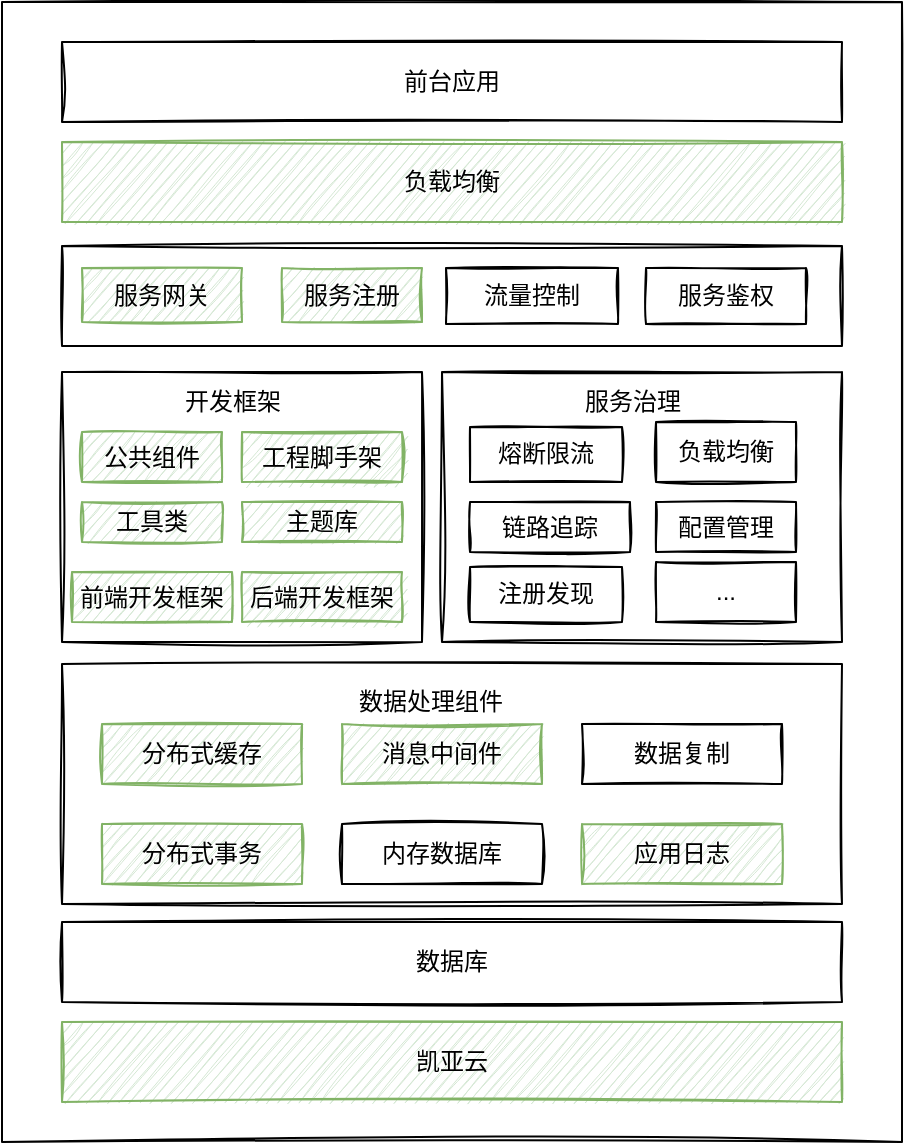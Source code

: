 <mxfile version="20.4.0" type="github" pages="3">
  <diagram id="l3sCK_NAAujHn3f9pkKb" name="技术中台">
    <mxGraphModel dx="1426" dy="744" grid="1" gridSize="10" guides="1" tooltips="1" connect="1" arrows="1" fold="1" page="1" pageScale="1" pageWidth="827" pageHeight="1169" math="0" shadow="0">
      <root>
        <mxCell id="0" />
        <mxCell id="1" parent="0" />
        <mxCell id="Of3mLWJnAgrXcZWGTXzu-31" value="" style="rounded=0;whiteSpace=wrap;html=1;sketch=1;hachureGap=4;jiggle=2;fontFamily=Architects Daughter;fontSource=https%3A%2F%2Ffonts.googleapis.com%2Fcss%3Ffamily%3DArchitects%2BDaughter;fontSize=12;" vertex="1" parent="1">
          <mxGeometry x="180" y="60" width="450" height="570" as="geometry" />
        </mxCell>
        <mxCell id="Of3mLWJnAgrXcZWGTXzu-2" value="前台应用" style="rounded=0;whiteSpace=wrap;html=1;sketch=1;" vertex="1" parent="1">
          <mxGeometry x="210" y="80" width="390" height="40" as="geometry" />
        </mxCell>
        <mxCell id="Of3mLWJnAgrXcZWGTXzu-3" value="负载均衡" style="rounded=0;whiteSpace=wrap;html=1;sketch=1;fillColor=#d5e8d4;strokeColor=#82b366;" vertex="1" parent="1">
          <mxGeometry x="210" y="130" width="390" height="40" as="geometry" />
        </mxCell>
        <mxCell id="Of3mLWJnAgrXcZWGTXzu-4" value="" style="rounded=0;whiteSpace=wrap;html=1;sketch=1;" vertex="1" parent="1">
          <mxGeometry x="210" y="182" width="390" height="50" as="geometry" />
        </mxCell>
        <mxCell id="Of3mLWJnAgrXcZWGTXzu-5" value="服务注册" style="rounded=0;whiteSpace=wrap;html=1;sketch=1;fillColor=#d5e8d4;strokeColor=#82b366;" vertex="1" parent="1">
          <mxGeometry x="320" y="193" width="70" height="27" as="geometry" />
        </mxCell>
        <mxCell id="Of3mLWJnAgrXcZWGTXzu-6" value="流量控制" style="rounded=0;whiteSpace=wrap;html=1;sketch=1;" vertex="1" parent="1">
          <mxGeometry x="402" y="193" width="86" height="28" as="geometry" />
        </mxCell>
        <mxCell id="Of3mLWJnAgrXcZWGTXzu-7" value="服务鉴权" style="rounded=0;whiteSpace=wrap;html=1;sketch=1;" vertex="1" parent="1">
          <mxGeometry x="502" y="193" width="80" height="28" as="geometry" />
        </mxCell>
        <mxCell id="Of3mLWJnAgrXcZWGTXzu-8" value="" style="rounded=0;whiteSpace=wrap;html=1;sketch=1;" vertex="1" parent="1">
          <mxGeometry x="210" y="245" width="180" height="135" as="geometry" />
        </mxCell>
        <mxCell id="Of3mLWJnAgrXcZWGTXzu-9" value="前端开发框架" style="rounded=0;whiteSpace=wrap;html=1;sketch=1;fillColor=#d5e8d4;strokeColor=#82b366;" vertex="1" parent="1">
          <mxGeometry x="215" y="345" width="80" height="25" as="geometry" />
        </mxCell>
        <mxCell id="Of3mLWJnAgrXcZWGTXzu-10" value="后端开发框架" style="rounded=0;whiteSpace=wrap;html=1;sketch=1;fillColor=#d5e8d4;strokeColor=#82b366;" vertex="1" parent="1">
          <mxGeometry x="300" y="345" width="80" height="25" as="geometry" />
        </mxCell>
        <mxCell id="Of3mLWJnAgrXcZWGTXzu-11" value="开发框架" style="text;html=1;resizable=0;autosize=1;align=center;verticalAlign=middle;points=[];fillColor=none;strokeColor=none;rounded=0;sketch=1;" vertex="1" parent="1">
          <mxGeometry x="260" y="245" width="70" height="30" as="geometry" />
        </mxCell>
        <mxCell id="Of3mLWJnAgrXcZWGTXzu-12" value="" style="rounded=0;whiteSpace=wrap;html=1;sketch=1;" vertex="1" parent="1">
          <mxGeometry x="400" y="245" width="200" height="135" as="geometry" />
        </mxCell>
        <mxCell id="Of3mLWJnAgrXcZWGTXzu-13" value="熔断限流" style="rounded=0;whiteSpace=wrap;html=1;sketch=1;" vertex="1" parent="1">
          <mxGeometry x="414" y="272.5" width="76" height="27.5" as="geometry" />
        </mxCell>
        <mxCell id="Of3mLWJnAgrXcZWGTXzu-14" value="负载均衡" style="rounded=0;whiteSpace=wrap;html=1;sketch=1;" vertex="1" parent="1">
          <mxGeometry x="507" y="270" width="70" height="30" as="geometry" />
        </mxCell>
        <mxCell id="Of3mLWJnAgrXcZWGTXzu-15" value="链路追踪" style="rounded=0;whiteSpace=wrap;html=1;sketch=1;" vertex="1" parent="1">
          <mxGeometry x="414" y="310" width="80" height="25" as="geometry" />
        </mxCell>
        <mxCell id="Of3mLWJnAgrXcZWGTXzu-16" value="配置管理" style="rounded=0;whiteSpace=wrap;html=1;sketch=1;" vertex="1" parent="1">
          <mxGeometry x="507" y="310" width="70" height="25" as="geometry" />
        </mxCell>
        <mxCell id="Of3mLWJnAgrXcZWGTXzu-17" value="" style="rounded=0;whiteSpace=wrap;html=1;sketch=1;" vertex="1" parent="1">
          <mxGeometry x="210" y="391" width="390" height="120" as="geometry" />
        </mxCell>
        <mxCell id="Of3mLWJnAgrXcZWGTXzu-18" value="数据处理组件" style="text;html=1;resizable=0;autosize=1;align=center;verticalAlign=middle;points=[];fillColor=none;strokeColor=none;rounded=0;sketch=1;hachureGap=4;jiggle=2;fontFamily=Architects Daughter;fontSource=https%3A%2F%2Ffonts.googleapis.com%2Fcss%3Ffamily%3DArchitects%2BDaughter;fontSize=12;" vertex="1" parent="1">
          <mxGeometry x="344" y="396" width="100" height="30" as="geometry" />
        </mxCell>
        <mxCell id="Of3mLWJnAgrXcZWGTXzu-19" value="分布式缓存" style="rounded=0;whiteSpace=wrap;html=1;sketch=1;fillColor=#d5e8d4;strokeColor=#82b366;" vertex="1" parent="1">
          <mxGeometry x="230" y="421" width="100" height="30" as="geometry" />
        </mxCell>
        <mxCell id="Of3mLWJnAgrXcZWGTXzu-20" value="消息中间件" style="rounded=0;whiteSpace=wrap;html=1;sketch=1;fillColor=#d5e8d4;strokeColor=#82b366;" vertex="1" parent="1">
          <mxGeometry x="350" y="421" width="100" height="30" as="geometry" />
        </mxCell>
        <mxCell id="Of3mLWJnAgrXcZWGTXzu-21" value="数据复制" style="rounded=0;whiteSpace=wrap;html=1;sketch=1;" vertex="1" parent="1">
          <mxGeometry x="470" y="421" width="100" height="30" as="geometry" />
        </mxCell>
        <mxCell id="Of3mLWJnAgrXcZWGTXzu-22" value="分布式事务" style="rounded=0;whiteSpace=wrap;html=1;sketch=1;fillColor=#d5e8d4;strokeColor=#82b366;" vertex="1" parent="1">
          <mxGeometry x="230" y="471" width="100" height="30" as="geometry" />
        </mxCell>
        <mxCell id="Of3mLWJnAgrXcZWGTXzu-23" value="内存数据库" style="rounded=0;whiteSpace=wrap;html=1;sketch=1;" vertex="1" parent="1">
          <mxGeometry x="350" y="471" width="100" height="30" as="geometry" />
        </mxCell>
        <mxCell id="Of3mLWJnAgrXcZWGTXzu-24" value="应用日志" style="rounded=0;whiteSpace=wrap;html=1;sketch=1;fillColor=#d5e8d4;strokeColor=#82b366;" vertex="1" parent="1">
          <mxGeometry x="470" y="471" width="100" height="30" as="geometry" />
        </mxCell>
        <mxCell id="Of3mLWJnAgrXcZWGTXzu-25" value="服务治理" style="text;html=1;resizable=0;autosize=1;align=center;verticalAlign=middle;points=[];fillColor=none;strokeColor=none;rounded=0;sketch=1;" vertex="1" parent="1">
          <mxGeometry x="460" y="245" width="70" height="30" as="geometry" />
        </mxCell>
        <mxCell id="Of3mLWJnAgrXcZWGTXzu-26" value="注册发现" style="rounded=0;whiteSpace=wrap;html=1;sketch=1;" vertex="1" parent="1">
          <mxGeometry x="414" y="342.5" width="76" height="27.5" as="geometry" />
        </mxCell>
        <mxCell id="Of3mLWJnAgrXcZWGTXzu-27" value="..." style="rounded=0;whiteSpace=wrap;html=1;sketch=1;" vertex="1" parent="1">
          <mxGeometry x="507" y="340" width="70" height="30" as="geometry" />
        </mxCell>
        <mxCell id="Of3mLWJnAgrXcZWGTXzu-28" value="数据库" style="rounded=0;whiteSpace=wrap;html=1;sketch=1;" vertex="1" parent="1">
          <mxGeometry x="210" y="520" width="390" height="40" as="geometry" />
        </mxCell>
        <mxCell id="Of3mLWJnAgrXcZWGTXzu-29" value="凯亚云" style="rounded=0;whiteSpace=wrap;html=1;sketch=1;fillColor=#d5e8d4;strokeColor=#82b366;" vertex="1" parent="1">
          <mxGeometry x="210" y="570" width="390" height="40" as="geometry" />
        </mxCell>
        <mxCell id="Of3mLWJnAgrXcZWGTXzu-30" value="服务网关" style="rounded=0;whiteSpace=wrap;html=1;sketch=1;fillColor=#d5e8d4;strokeColor=#82b366;" vertex="1" parent="1">
          <mxGeometry x="220" y="193" width="80" height="27" as="geometry" />
        </mxCell>
        <mxCell id="Of3mLWJnAgrXcZWGTXzu-32" value="公共组件" style="rounded=0;whiteSpace=wrap;html=1;sketch=1;fillColor=#d5e8d4;strokeColor=#82b366;" vertex="1" parent="1">
          <mxGeometry x="220" y="275" width="70" height="25" as="geometry" />
        </mxCell>
        <mxCell id="Of3mLWJnAgrXcZWGTXzu-33" value="工具类" style="rounded=0;whiteSpace=wrap;html=1;sketch=1;fillColor=#d5e8d4;strokeColor=#82b366;" vertex="1" parent="1">
          <mxGeometry x="220" y="310" width="70" height="20" as="geometry" />
        </mxCell>
        <mxCell id="Of3mLWJnAgrXcZWGTXzu-34" value="工程脚手架" style="rounded=0;whiteSpace=wrap;html=1;sketch=1;fillColor=#d5e8d4;strokeColor=#82b366;" vertex="1" parent="1">
          <mxGeometry x="300" y="275" width="80" height="25" as="geometry" />
        </mxCell>
        <mxCell id="Of3mLWJnAgrXcZWGTXzu-35" value="主题库" style="rounded=0;whiteSpace=wrap;html=1;sketch=1;fillColor=#d5e8d4;strokeColor=#82b366;" vertex="1" parent="1">
          <mxGeometry x="300" y="310" width="80" height="20" as="geometry" />
        </mxCell>
      </root>
    </mxGraphModel>
  </diagram>
  <diagram id="A4ItZbjAcyblu4EFFsMP" name="aladdin-architecture">
    <mxGraphModel dx="1426" dy="744" grid="1" gridSize="10" guides="1" tooltips="1" connect="1" arrows="1" fold="1" page="1" pageScale="1" pageWidth="827" pageHeight="1169" math="0" shadow="1">
      <root>
        <mxCell id="0" />
        <mxCell id="1" parent="0" />
        <mxCell id="NfwT-5guAlgeJ3il_cm0-50" value="" style="rounded=0;whiteSpace=wrap;html=1;sketch=0;fontSize=13;labelBorderColor=none;fontColor=none;noLabel=1;fillColor=none;" parent="1" vertex="1">
          <mxGeometry x="40" y="40" width="990" height="710" as="geometry" />
        </mxCell>
        <mxCell id="1eKzZbrl_J8bp0zeSn-3-1" value="" style="rounded=0;whiteSpace=wrap;html=1;fillColor=#f8cecc;strokeColor=#b85450;" parent="1" vertex="1">
          <mxGeometry x="860" y="55" width="140" height="675" as="geometry" />
        </mxCell>
        <mxCell id="ne6_LfQAyheU7745YuGY-1" value="技术组件" style="rounded=0;whiteSpace=wrap;html=1;fontSize=14;fillColor=#dae8fc;strokeColor=#6c8ebf;" parent="1" vertex="1">
          <mxGeometry x="59" y="448.5" width="120" height="124.5" as="geometry" />
        </mxCell>
        <mxCell id="ne6_LfQAyheU7745YuGY-2" value="" style="rounded=0;whiteSpace=wrap;html=1;fontSize=14;fillColor=#dae8fc;strokeColor=#6c8ebf;" parent="1" vertex="1">
          <mxGeometry x="199" y="448.5" width="640" height="124.5" as="geometry" />
        </mxCell>
        <mxCell id="ne6_LfQAyheU7745YuGY-3" value="基础设施" style="rounded=0;whiteSpace=wrap;html=1;fontSize=14;fillColor=#f5f5f5;fontColor=#333333;strokeColor=#666666;" parent="1" vertex="1">
          <mxGeometry x="58" y="589.5" width="120" height="140.5" as="geometry" />
        </mxCell>
        <mxCell id="ne6_LfQAyheU7745YuGY-4" value="" style="rounded=0;whiteSpace=wrap;html=1;fontSize=14;fillColor=#f5f5f5;strokeColor=#666666;fontColor=#333333;" parent="1" vertex="1">
          <mxGeometry x="199" y="592.5" width="640" height="60.5" as="geometry" />
        </mxCell>
        <mxCell id="ne6_LfQAyheU7745YuGY-5" value="业务组件" style="rounded=0;whiteSpace=wrap;html=1;fontSize=14;fillColor=#e1d5e7;strokeColor=#9673a6;" parent="1" vertex="1">
          <mxGeometry x="57" y="295" width="123" height="135" as="geometry" />
        </mxCell>
        <mxCell id="ne6_LfQAyheU7745YuGY-6" value="" style="rounded=0;whiteSpace=wrap;html=1;fontSize=14;fillColor=#e1d5e7;strokeColor=#9673a6;" parent="1" vertex="1">
          <mxGeometry x="200" y="295" width="640" height="135" as="geometry" />
        </mxCell>
        <mxCell id="ne6_LfQAyheU7745YuGY-7" value="" style="rounded=0;whiteSpace=wrap;html=1;fontSize=14;fillColor=#fff2cc;strokeColor=#d6b656;" parent="1" vertex="1">
          <mxGeometry x="198" y="55" width="641" height="70" as="geometry" />
        </mxCell>
        <mxCell id="ne6_LfQAyheU7745YuGY-9" value="前台应用" style="rounded=0;whiteSpace=wrap;html=1;fontSize=14;fillColor=#fff2cc;strokeColor=#d6b656;" parent="1" vertex="1">
          <mxGeometry x="58" y="55" width="121" height="70" as="geometry" />
        </mxCell>
        <mxCell id="ne6_LfQAyheU7745YuGY-18" value="熔断限流" style="rounded=0;whiteSpace=wrap;html=1;fontFamily=Helvetica;fontSize=14;" parent="1" vertex="1">
          <mxGeometry x="459" y="221" width="100" height="40" as="geometry" />
        </mxCell>
        <mxCell id="NfwT-5guAlgeJ3il_cm0-1" value="Web应用" style="rounded=0;whiteSpace=wrap;html=1;fontFamily=Helvetica;fontSize=14;" parent="1" vertex="1">
          <mxGeometry x="209" y="70" width="100" height="40" as="geometry" />
        </mxCell>
        <mxCell id="NfwT-5guAlgeJ3il_cm0-2" value="H5应用" style="rounded=0;whiteSpace=wrap;html=1;fontFamily=Helvetica;fontSize=14;fontStyle=0" parent="1" vertex="1">
          <mxGeometry x="324" y="70" width="100" height="40" as="geometry" />
        </mxCell>
        <mxCell id="NfwT-5guAlgeJ3il_cm0-3" value="APP" style="rounded=0;whiteSpace=wrap;html=1;fontFamily=Helvetica;fontSize=14;fontStyle=0" parent="1" vertex="1">
          <mxGeometry x="443" y="70" width="100" height="40" as="geometry" />
        </mxCell>
        <mxCell id="NfwT-5guAlgeJ3il_cm0-4" value="第三方应用" style="rounded=0;whiteSpace=wrap;html=1;fontFamily=Helvetica;fontSize=14;fontStyle=0" parent="1" vertex="1">
          <mxGeometry x="689" y="70" width="100" height="40" as="geometry" />
        </mxCell>
        <mxCell id="NfwT-5guAlgeJ3il_cm0-10" value="服务路由" style="rounded=0;whiteSpace=wrap;html=1;fontSize=14;fillColor=#ffe6cc;strokeColor=#d79b00;" parent="1" vertex="1">
          <mxGeometry x="198" y="211" width="641" height="70" as="geometry" />
        </mxCell>
        <mxCell id="NfwT-5guAlgeJ3il_cm0-13" value="服务注册" style="rounded=0;whiteSpace=wrap;html=1;fontFamily=Helvetica;fontSize=14;fontStyle=0" parent="1" vertex="1">
          <mxGeometry x="880" y="110" width="100" height="40" as="geometry" />
        </mxCell>
        <mxCell id="NfwT-5guAlgeJ3il_cm0-14" value="服务鉴权" style="rounded=0;whiteSpace=wrap;html=1;fontFamily=Helvetica;fontSize=14;fontStyle=0" parent="1" vertex="1">
          <mxGeometry x="880" y="181" width="100" height="40" as="geometry" />
        </mxCell>
        <mxCell id="NfwT-5guAlgeJ3il_cm0-15" value="网关层" style="rounded=0;whiteSpace=wrap;html=1;fontSize=14;fillColor=#ffe6cc;strokeColor=#d79b00;" parent="1" vertex="1">
          <mxGeometry x="58" y="211" width="121" height="70" as="geometry" />
        </mxCell>
        <mxCell id="NfwT-5guAlgeJ3il_cm0-19" value="凯亚云平台" style="rounded=0;whiteSpace=wrap;html=1;fontFamily=Helvetica;fontSize=14;fillColor=#f5f5f5;strokeColor=#666666;fontColor=#333333;" parent="1" vertex="1">
          <mxGeometry x="200" y="670" width="639" height="60" as="geometry" />
        </mxCell>
        <mxCell id="NfwT-5guAlgeJ3il_cm0-22" value="用户中心" style="rounded=0;whiteSpace=wrap;html=1;fontFamily=Helvetica;fontSize=14;" parent="1" vertex="1">
          <mxGeometry x="241" y="312" width="110" height="40" as="geometry" />
        </mxCell>
        <mxCell id="NfwT-5guAlgeJ3il_cm0-23" value="航班服务" style="rounded=0;whiteSpace=wrap;html=1;fontFamily=Helvetica;fontSize=14;" parent="1" vertex="1">
          <mxGeometry x="391" y="312" width="110" height="40" as="geometry" />
        </mxCell>
        <mxCell id="NfwT-5guAlgeJ3il_cm0-24" value="运行管理" style="rounded=0;whiteSpace=wrap;html=1;fontFamily=Helvetica;fontSize=14;" parent="1" vertex="1">
          <mxGeometry x="701" y="372" width="100" height="40" as="geometry" />
        </mxCell>
        <mxCell id="NfwT-5guAlgeJ3il_cm0-25" value="安全管理" style="rounded=0;whiteSpace=wrap;html=1;fontFamily=Helvetica;fontSize=14;" parent="1" vertex="1">
          <mxGeometry x="553" y="372" width="100" height="40" as="geometry" />
        </mxCell>
        <mxCell id="NfwT-5guAlgeJ3il_cm0-26" value="智慧地服" style="rounded=0;whiteSpace=wrap;html=1;fontFamily=Helvetica;fontSize=14;" parent="1" vertex="1">
          <mxGeometry x="391" y="372" width="110" height="40" as="geometry" />
        </mxCell>
        <mxCell id="NfwT-5guAlgeJ3il_cm0-27" value="货邮行服务" style="rounded=0;whiteSpace=wrap;html=1;fontFamily=Helvetica;fontSize=14;" parent="1" vertex="1">
          <mxGeometry x="553" y="312" width="100" height="40" as="geometry" />
        </mxCell>
        <mxCell id="NfwT-5guAlgeJ3il_cm0-28" value="结算服务" style="rounded=0;whiteSpace=wrap;html=1;fontFamily=Helvetica;fontSize=14;" parent="1" vertex="1">
          <mxGeometry x="701" y="312" width="100" height="40" as="geometry" />
        </mxCell>
        <mxCell id="NfwT-5guAlgeJ3il_cm0-29" value="智慧办公" style="rounded=0;whiteSpace=wrap;html=1;fontFamily=Helvetica;fontSize=14;" parent="1" vertex="1">
          <mxGeometry x="241" y="372" width="110" height="40" as="geometry" />
        </mxCell>
        <mxCell id="NfwT-5guAlgeJ3il_cm0-30" value="开发框架" style="rounded=0;whiteSpace=wrap;html=1;fontFamily=Helvetica;fontSize=14;" parent="1" vertex="1">
          <mxGeometry x="239" y="458.5" width="110" height="44.5" as="geometry" />
        </mxCell>
        <mxCell id="NfwT-5guAlgeJ3il_cm0-31" value="公共组件" style="rounded=0;whiteSpace=wrap;html=1;fontFamily=Helvetica;fontSize=14;" parent="1" vertex="1">
          <mxGeometry x="391" y="458.5" width="108" height="44.5" as="geometry" />
        </mxCell>
        <mxCell id="NfwT-5guAlgeJ3il_cm0-32" value="消息中间件" style="rounded=0;whiteSpace=wrap;html=1;fontFamily=Helvetica;fontSize=14;" parent="1" vertex="1">
          <mxGeometry x="699" y="458.5" width="110" height="40" as="geometry" />
        </mxCell>
        <mxCell id="NfwT-5guAlgeJ3il_cm0-33" value="分布式缓存" style="rounded=0;whiteSpace=wrap;html=1;fontFamily=Helvetica;fontSize=14;" parent="1" vertex="1">
          <mxGeometry x="551" y="458.5" width="108" height="44.5" as="geometry" />
        </mxCell>
        <mxCell id="NfwT-5guAlgeJ3il_cm0-34" value="分布式事务" style="rounded=0;whiteSpace=wrap;html=1;fontFamily=Helvetica;fontSize=14;" parent="1" vertex="1">
          <mxGeometry x="699" y="523" width="110" height="40" as="geometry" />
        </mxCell>
        <mxCell id="NfwT-5guAlgeJ3il_cm0-35" value="应用日志" style="rounded=0;whiteSpace=wrap;html=1;fontFamily=Helvetica;fontSize=14;" parent="1" vertex="1">
          <mxGeometry x="239" y="523" width="110" height="40" as="geometry" />
        </mxCell>
        <mxCell id="NfwT-5guAlgeJ3il_cm0-36" value="搜索引擎" style="rounded=0;whiteSpace=wrap;html=1;fontFamily=Helvetica;fontSize=14;" parent="1" vertex="1">
          <mxGeometry x="391" y="523" width="108" height="40" as="geometry" />
        </mxCell>
        <mxCell id="NfwT-5guAlgeJ3il_cm0-37" value="配置管理" style="rounded=0;whiteSpace=wrap;html=1;fontFamily=Helvetica;fontSize=14;" parent="1" vertex="1">
          <mxGeometry x="551" y="523" width="108" height="40" as="geometry" />
        </mxCell>
        <mxCell id="NfwT-5guAlgeJ3il_cm0-38" value="降级限流" style="rounded=0;whiteSpace=wrap;html=1;fontFamily=Helvetica;fontSize=14;" parent="1" vertex="1">
          <mxGeometry x="880" y="255" width="100" height="40" as="geometry" />
        </mxCell>
        <mxCell id="NfwT-5guAlgeJ3il_cm0-39" value="负载均衡" style="rounded=0;whiteSpace=wrap;html=1;fontSize=14;fillColor=#d5e8d4;strokeColor=#82b366;" parent="1" vertex="1">
          <mxGeometry x="58" y="138" width="121" height="60" as="geometry" />
        </mxCell>
        <mxCell id="NfwT-5guAlgeJ3il_cm0-40" value="Nginx 负载均衡" style="rounded=0;whiteSpace=wrap;html=1;fontSize=14;fillColor=#d5e8d4;strokeColor=#82b366;" parent="1" vertex="1">
          <mxGeometry x="198" y="138" width="641" height="60" as="geometry" />
        </mxCell>
        <mxCell id="NfwT-5guAlgeJ3il_cm0-42" value="大屏" style="rounded=0;whiteSpace=wrap;html=1;fontFamily=Helvetica;fontSize=14;fontStyle=0" parent="1" vertex="1">
          <mxGeometry x="569" y="70" width="100" height="40" as="geometry" />
        </mxCell>
        <mxCell id="NfwT-5guAlgeJ3il_cm0-43" value="关系型数据库" style="rounded=0;whiteSpace=wrap;html=1;fontFamily=Helvetica;fontSize=14;" parent="1" vertex="1">
          <mxGeometry x="228" y="602.75" width="190" height="40.25" as="geometry" />
        </mxCell>
        <mxCell id="NfwT-5guAlgeJ3il_cm0-44" value="NoSQL数据库" style="rounded=0;whiteSpace=wrap;html=1;fontFamily=Helvetica;fontSize=14;" parent="1" vertex="1">
          <mxGeometry x="439" y="602.75" width="188" height="40.25" as="geometry" />
        </mxCell>
        <mxCell id="1eKzZbrl_J8bp0zeSn-3-3" value="服务治理" style="text;html=1;resizable=0;autosize=1;align=center;verticalAlign=middle;points=[];fillColor=none;strokeColor=none;rounded=0;fontSize=15;" parent="1" vertex="1">
          <mxGeometry x="900" y="65" width="80" height="30" as="geometry" />
        </mxCell>
        <mxCell id="1eKzZbrl_J8bp0zeSn-3-4" value="链路追踪" style="rounded=0;whiteSpace=wrap;html=1;fontFamily=Helvetica;fontSize=14;" parent="1" vertex="1">
          <mxGeometry x="880" y="330" width="100" height="40" as="geometry" />
        </mxCell>
        <mxCell id="1eKzZbrl_J8bp0zeSn-3-5" value="服务监控" style="rounded=0;whiteSpace=wrap;html=1;fontFamily=Helvetica;fontSize=14;" parent="1" vertex="1">
          <mxGeometry x="880" y="400" width="100" height="40" as="geometry" />
        </mxCell>
        <mxCell id="jVKXvY380oyWIEy-MwUw-1" value="文件存储" style="rounded=0;whiteSpace=wrap;html=1;fontFamily=Helvetica;fontSize=14;" vertex="1" parent="1">
          <mxGeometry x="639" y="602.63" width="171" height="40.25" as="geometry" />
        </mxCell>
      </root>
    </mxGraphModel>
  </diagram>
  <diagram id="2A9s9jn6oW4pRk4tPPmA" name="swit-architecture">
    <mxGraphModel dx="1426" dy="744" grid="1" gridSize="10" guides="1" tooltips="1" connect="1" arrows="1" fold="1" page="1" pageScale="1" pageWidth="827" pageHeight="1169" math="0" shadow="0">
      <root>
        <mxCell id="0" />
        <mxCell id="1" parent="0" />
        <mxCell id="vCNUt6E4ToNHGfemQ_sb-1" value="" style="rounded=0;whiteSpace=wrap;html=1;fillColor=none;" vertex="1" parent="1">
          <mxGeometry x="10" y="50" width="650" height="440" as="geometry" />
        </mxCell>
        <mxCell id="vCNUt6E4ToNHGfemQ_sb-2" value="凯亚云平台" style="rounded=0;whiteSpace=wrap;html=1;fillColor=#f5f5f5;strokeColor=#666666;fontColor=#333333;" vertex="1" parent="1">
          <mxGeometry x="170" y="400" width="470" height="70" as="geometry" />
        </mxCell>
        <mxCell id="vCNUt6E4ToNHGfemQ_sb-3" value="" style="rounded=0;whiteSpace=wrap;html=1;fillColor=#f8cecc;strokeColor=#b85450;" vertex="1" parent="1">
          <mxGeometry x="170" y="320" width="470" height="60" as="geometry" />
        </mxCell>
        <mxCell id="vCNUt6E4ToNHGfemQ_sb-4" value="MySQL" style="rounded=0;whiteSpace=wrap;html=1;" vertex="1" parent="1">
          <mxGeometry x="230" y="330" width="110" height="40" as="geometry" />
        </mxCell>
        <mxCell id="vCNUt6E4ToNHGfemQ_sb-5" value="Redis" style="rounded=0;whiteSpace=wrap;html=1;" vertex="1" parent="1">
          <mxGeometry x="360" y="330" width="110" height="40" as="geometry" />
        </mxCell>
        <mxCell id="vCNUt6E4ToNHGfemQ_sb-6" value="" style="rounded=0;whiteSpace=wrap;html=1;fillColor=#d5e8d4;strokeColor=#82b366;" vertex="1" parent="1">
          <mxGeometry x="170" y="70" width="470" height="60" as="geometry" />
        </mxCell>
        <mxCell id="vCNUt6E4ToNHGfemQ_sb-7" value="ReactJS" style="rounded=0;whiteSpace=wrap;html=1;" vertex="1" parent="1">
          <mxGeometry x="200" y="80" width="110" height="40" as="geometry" />
        </mxCell>
        <mxCell id="vCNUt6E4ToNHGfemQ_sb-8" value="APP" style="rounded=0;whiteSpace=wrap;html=1;" vertex="1" parent="1">
          <mxGeometry x="340" y="80" width="110" height="40" as="geometry" />
        </mxCell>
        <mxCell id="vCNUt6E4ToNHGfemQ_sb-9" value="API" style="rounded=0;whiteSpace=wrap;html=1;" vertex="1" parent="1">
          <mxGeometry x="480" y="80" width="110" height="40" as="geometry" />
        </mxCell>
        <mxCell id="vCNUt6E4ToNHGfemQ_sb-10" value="" style="rounded=0;whiteSpace=wrap;html=1;fillColor=#dae8fc;strokeColor=#6c8ebf;" vertex="1" parent="1">
          <mxGeometry x="170" y="150" width="470" height="150" as="geometry" />
        </mxCell>
        <mxCell id="vCNUt6E4ToNHGfemQ_sb-11" value="SpringBoot" style="rounded=0;whiteSpace=wrap;html=1;" vertex="1" parent="1">
          <mxGeometry x="200" y="170" width="110" height="40" as="geometry" />
        </mxCell>
        <mxCell id="vCNUt6E4ToNHGfemQ_sb-12" value="SpringCore" style="rounded=0;whiteSpace=wrap;html=1;" vertex="1" parent="1">
          <mxGeometry x="340" y="170" width="110" height="40" as="geometry" />
        </mxCell>
        <mxCell id="vCNUt6E4ToNHGfemQ_sb-13" value="Mybatis" style="rounded=0;whiteSpace=wrap;html=1;" vertex="1" parent="1">
          <mxGeometry x="480" y="170" width="110" height="40" as="geometry" />
        </mxCell>
        <mxCell id="vCNUt6E4ToNHGfemQ_sb-14" value="JetCache" style="rounded=0;whiteSpace=wrap;html=1;" vertex="1" parent="1">
          <mxGeometry x="200" y="230" width="110" height="40" as="geometry" />
        </mxCell>
        <mxCell id="vCNUt6E4ToNHGfemQ_sb-15" value="OAuth2" style="rounded=0;whiteSpace=wrap;html=1;" vertex="1" parent="1">
          <mxGeometry x="340" y="230" width="110" height="40" as="geometry" />
        </mxCell>
        <mxCell id="vCNUt6E4ToNHGfemQ_sb-16" value="MinIO" style="rounded=0;whiteSpace=wrap;html=1;" vertex="1" parent="1">
          <mxGeometry x="490" y="330" width="110" height="40" as="geometry" />
        </mxCell>
        <mxCell id="vCNUt6E4ToNHGfemQ_sb-17" value="表现层" style="rounded=0;whiteSpace=wrap;html=1;fillColor=#d5e8d4;strokeColor=#82b366;" vertex="1" parent="1">
          <mxGeometry x="30" y="70" width="120" height="60" as="geometry" />
        </mxCell>
        <mxCell id="vCNUt6E4ToNHGfemQ_sb-18" value="服务层" style="rounded=0;whiteSpace=wrap;html=1;fillColor=#dae8fc;strokeColor=#6c8ebf;" vertex="1" parent="1">
          <mxGeometry x="30" y="150" width="120" height="150" as="geometry" />
        </mxCell>
        <mxCell id="vCNUt6E4ToNHGfemQ_sb-19" value="存储层" style="rounded=0;whiteSpace=wrap;html=1;fillColor=#f8cecc;strokeColor=#b85450;" vertex="1" parent="1">
          <mxGeometry x="30" y="320" width="120" height="60" as="geometry" />
        </mxCell>
        <mxCell id="vCNUt6E4ToNHGfemQ_sb-20" value="基础设施层" style="rounded=0;whiteSpace=wrap;html=1;fillColor=#f5f5f5;strokeColor=#666666;fontColor=#333333;" vertex="1" parent="1">
          <mxGeometry x="30" y="400" width="120" height="70" as="geometry" />
        </mxCell>
        <mxCell id="vCNUt6E4ToNHGfemQ_sb-21" value="Quartz" style="rounded=0;whiteSpace=wrap;html=1;" vertex="1" parent="1">
          <mxGeometry x="480" y="230" width="110" height="40" as="geometry" />
        </mxCell>
      </root>
    </mxGraphModel>
  </diagram>
</mxfile>
